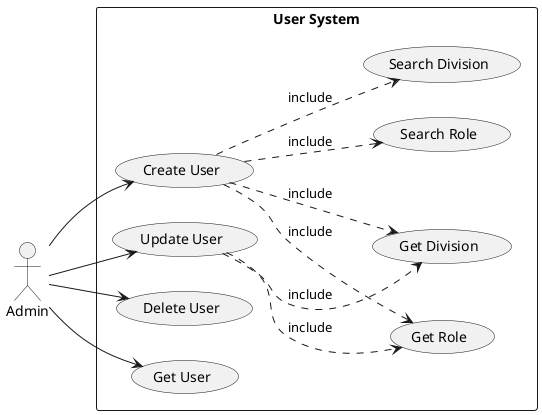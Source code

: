 @startuml UserSubSystem

left to right direction

skinparam Monochrome true
skinparam Shadowing false
skinparam packageStyle rectangle

actor Admin

rectangle "User System" {
    Admin --> (Create User)
    Admin --> (Update User)
    Admin --> (Delete User)
    Admin --> (Get User)

    (Create User) ..> (Get Role) : include
    (Create User) ..> (Get Division) : include
    (Create User) ..> (Search Role) : include
    (Create User) ..> (Search Division) : include

    (Update User) ..> (Get Role) : include
    (Update User) ..> (Get Division) : include
}

@enduml
